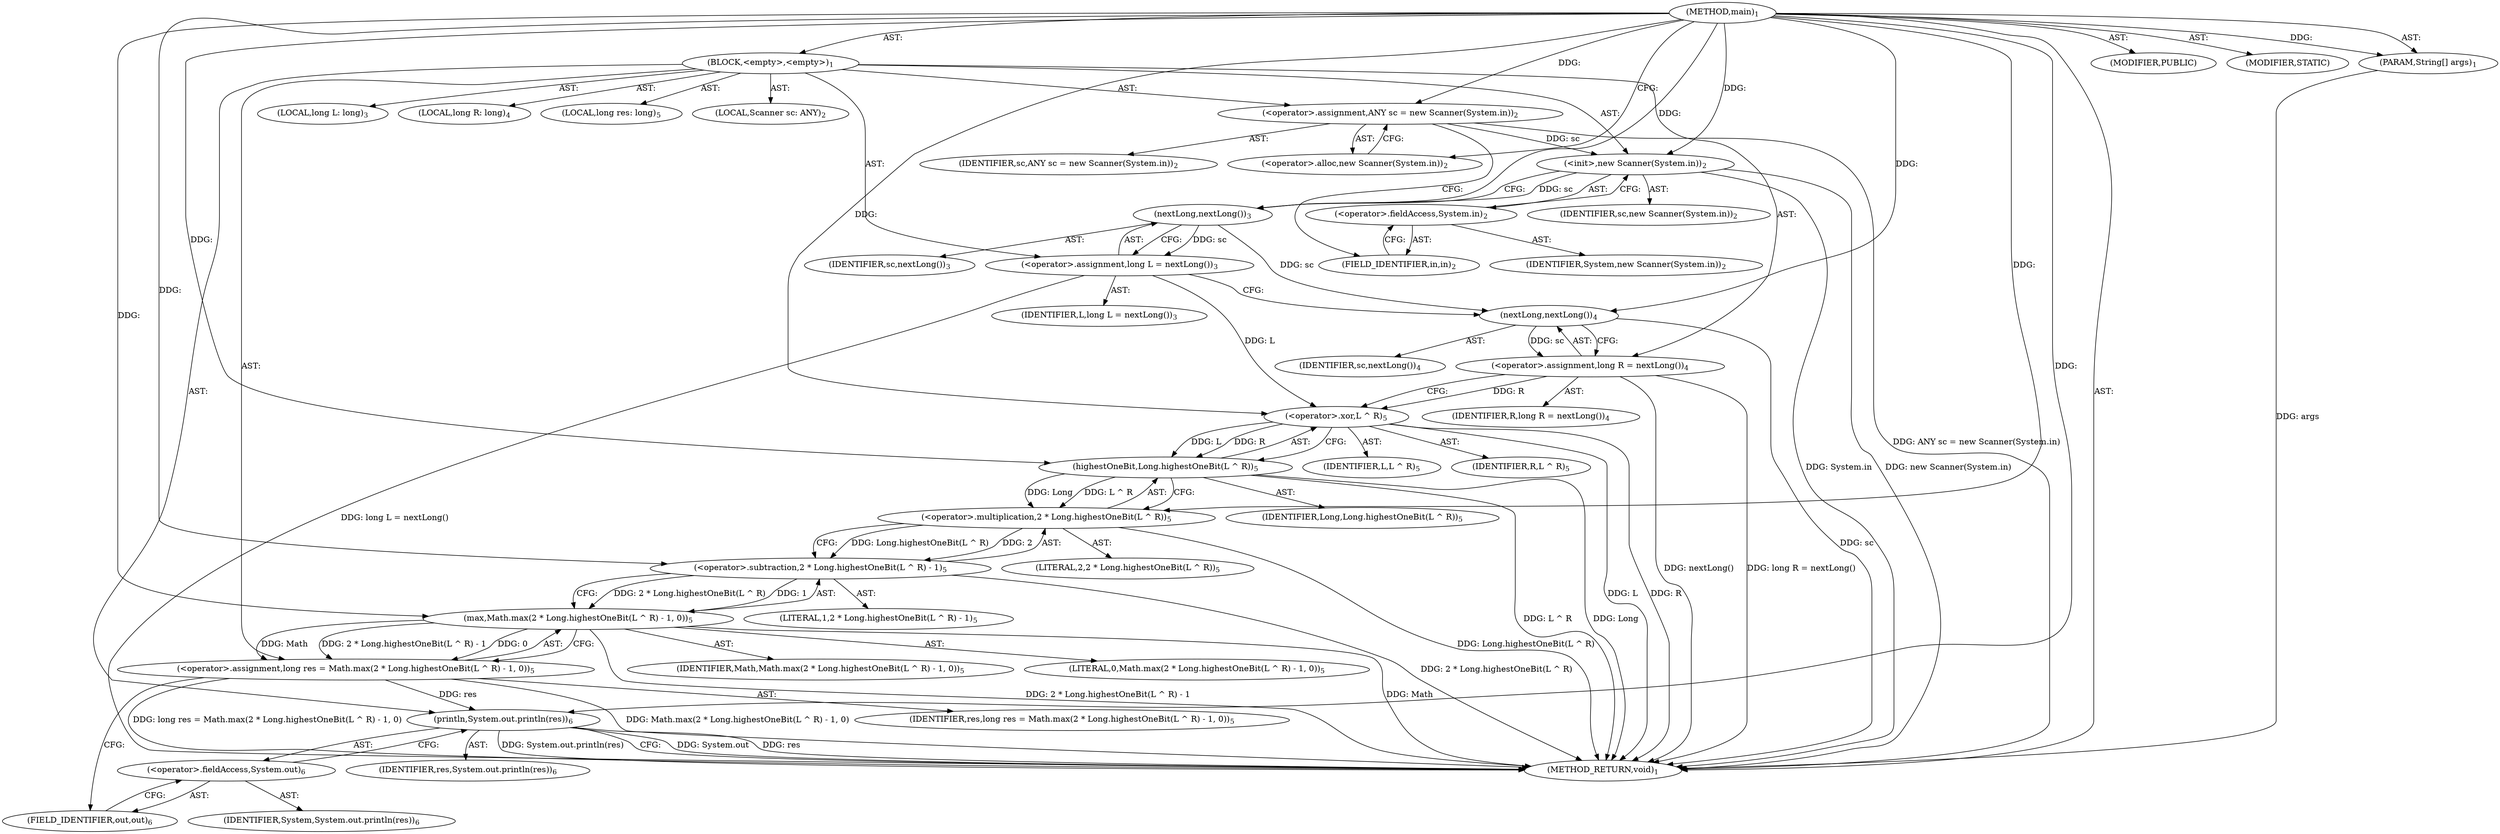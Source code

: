 digraph "main" {  
"19" [label = <(METHOD,main)<SUB>1</SUB>> ]
"20" [label = <(PARAM,String[] args)<SUB>1</SUB>> ]
"21" [label = <(BLOCK,&lt;empty&gt;,&lt;empty&gt;)<SUB>1</SUB>> ]
"4" [label = <(LOCAL,Scanner sc: ANY)<SUB>2</SUB>> ]
"22" [label = <(&lt;operator&gt;.assignment,ANY sc = new Scanner(System.in))<SUB>2</SUB>> ]
"23" [label = <(IDENTIFIER,sc,ANY sc = new Scanner(System.in))<SUB>2</SUB>> ]
"24" [label = <(&lt;operator&gt;.alloc,new Scanner(System.in))<SUB>2</SUB>> ]
"25" [label = <(&lt;init&gt;,new Scanner(System.in))<SUB>2</SUB>> ]
"3" [label = <(IDENTIFIER,sc,new Scanner(System.in))<SUB>2</SUB>> ]
"26" [label = <(&lt;operator&gt;.fieldAccess,System.in)<SUB>2</SUB>> ]
"27" [label = <(IDENTIFIER,System,new Scanner(System.in))<SUB>2</SUB>> ]
"28" [label = <(FIELD_IDENTIFIER,in,in)<SUB>2</SUB>> ]
"29" [label = <(LOCAL,long L: long)<SUB>3</SUB>> ]
"30" [label = <(&lt;operator&gt;.assignment,long L = nextLong())<SUB>3</SUB>> ]
"31" [label = <(IDENTIFIER,L,long L = nextLong())<SUB>3</SUB>> ]
"32" [label = <(nextLong,nextLong())<SUB>3</SUB>> ]
"33" [label = <(IDENTIFIER,sc,nextLong())<SUB>3</SUB>> ]
"34" [label = <(LOCAL,long R: long)<SUB>4</SUB>> ]
"35" [label = <(&lt;operator&gt;.assignment,long R = nextLong())<SUB>4</SUB>> ]
"36" [label = <(IDENTIFIER,R,long R = nextLong())<SUB>4</SUB>> ]
"37" [label = <(nextLong,nextLong())<SUB>4</SUB>> ]
"38" [label = <(IDENTIFIER,sc,nextLong())<SUB>4</SUB>> ]
"39" [label = <(LOCAL,long res: long)<SUB>5</SUB>> ]
"40" [label = <(&lt;operator&gt;.assignment,long res = Math.max(2 * Long.highestOneBit(L ^ R) - 1, 0))<SUB>5</SUB>> ]
"41" [label = <(IDENTIFIER,res,long res = Math.max(2 * Long.highestOneBit(L ^ R) - 1, 0))<SUB>5</SUB>> ]
"42" [label = <(max,Math.max(2 * Long.highestOneBit(L ^ R) - 1, 0))<SUB>5</SUB>> ]
"43" [label = <(IDENTIFIER,Math,Math.max(2 * Long.highestOneBit(L ^ R) - 1, 0))<SUB>5</SUB>> ]
"44" [label = <(&lt;operator&gt;.subtraction,2 * Long.highestOneBit(L ^ R) - 1)<SUB>5</SUB>> ]
"45" [label = <(&lt;operator&gt;.multiplication,2 * Long.highestOneBit(L ^ R))<SUB>5</SUB>> ]
"46" [label = <(LITERAL,2,2 * Long.highestOneBit(L ^ R))<SUB>5</SUB>> ]
"47" [label = <(highestOneBit,Long.highestOneBit(L ^ R))<SUB>5</SUB>> ]
"48" [label = <(IDENTIFIER,Long,Long.highestOneBit(L ^ R))<SUB>5</SUB>> ]
"49" [label = <(&lt;operator&gt;.xor,L ^ R)<SUB>5</SUB>> ]
"50" [label = <(IDENTIFIER,L,L ^ R)<SUB>5</SUB>> ]
"51" [label = <(IDENTIFIER,R,L ^ R)<SUB>5</SUB>> ]
"52" [label = <(LITERAL,1,2 * Long.highestOneBit(L ^ R) - 1)<SUB>5</SUB>> ]
"53" [label = <(LITERAL,0,Math.max(2 * Long.highestOneBit(L ^ R) - 1, 0))<SUB>5</SUB>> ]
"54" [label = <(println,System.out.println(res))<SUB>6</SUB>> ]
"55" [label = <(&lt;operator&gt;.fieldAccess,System.out)<SUB>6</SUB>> ]
"56" [label = <(IDENTIFIER,System,System.out.println(res))<SUB>6</SUB>> ]
"57" [label = <(FIELD_IDENTIFIER,out,out)<SUB>6</SUB>> ]
"58" [label = <(IDENTIFIER,res,System.out.println(res))<SUB>6</SUB>> ]
"59" [label = <(MODIFIER,PUBLIC)> ]
"60" [label = <(MODIFIER,STATIC)> ]
"61" [label = <(METHOD_RETURN,void)<SUB>1</SUB>> ]
  "19" -> "20"  [ label = "AST: "] 
  "19" -> "21"  [ label = "AST: "] 
  "19" -> "59"  [ label = "AST: "] 
  "19" -> "60"  [ label = "AST: "] 
  "19" -> "61"  [ label = "AST: "] 
  "21" -> "4"  [ label = "AST: "] 
  "21" -> "22"  [ label = "AST: "] 
  "21" -> "25"  [ label = "AST: "] 
  "21" -> "29"  [ label = "AST: "] 
  "21" -> "30"  [ label = "AST: "] 
  "21" -> "34"  [ label = "AST: "] 
  "21" -> "35"  [ label = "AST: "] 
  "21" -> "39"  [ label = "AST: "] 
  "21" -> "40"  [ label = "AST: "] 
  "21" -> "54"  [ label = "AST: "] 
  "22" -> "23"  [ label = "AST: "] 
  "22" -> "24"  [ label = "AST: "] 
  "25" -> "3"  [ label = "AST: "] 
  "25" -> "26"  [ label = "AST: "] 
  "26" -> "27"  [ label = "AST: "] 
  "26" -> "28"  [ label = "AST: "] 
  "30" -> "31"  [ label = "AST: "] 
  "30" -> "32"  [ label = "AST: "] 
  "32" -> "33"  [ label = "AST: "] 
  "35" -> "36"  [ label = "AST: "] 
  "35" -> "37"  [ label = "AST: "] 
  "37" -> "38"  [ label = "AST: "] 
  "40" -> "41"  [ label = "AST: "] 
  "40" -> "42"  [ label = "AST: "] 
  "42" -> "43"  [ label = "AST: "] 
  "42" -> "44"  [ label = "AST: "] 
  "42" -> "53"  [ label = "AST: "] 
  "44" -> "45"  [ label = "AST: "] 
  "44" -> "52"  [ label = "AST: "] 
  "45" -> "46"  [ label = "AST: "] 
  "45" -> "47"  [ label = "AST: "] 
  "47" -> "48"  [ label = "AST: "] 
  "47" -> "49"  [ label = "AST: "] 
  "49" -> "50"  [ label = "AST: "] 
  "49" -> "51"  [ label = "AST: "] 
  "54" -> "55"  [ label = "AST: "] 
  "54" -> "58"  [ label = "AST: "] 
  "55" -> "56"  [ label = "AST: "] 
  "55" -> "57"  [ label = "AST: "] 
  "22" -> "28"  [ label = "CFG: "] 
  "25" -> "32"  [ label = "CFG: "] 
  "30" -> "37"  [ label = "CFG: "] 
  "35" -> "49"  [ label = "CFG: "] 
  "40" -> "57"  [ label = "CFG: "] 
  "54" -> "61"  [ label = "CFG: "] 
  "24" -> "22"  [ label = "CFG: "] 
  "26" -> "25"  [ label = "CFG: "] 
  "32" -> "30"  [ label = "CFG: "] 
  "37" -> "35"  [ label = "CFG: "] 
  "42" -> "40"  [ label = "CFG: "] 
  "55" -> "54"  [ label = "CFG: "] 
  "28" -> "26"  [ label = "CFG: "] 
  "44" -> "42"  [ label = "CFG: "] 
  "57" -> "55"  [ label = "CFG: "] 
  "45" -> "44"  [ label = "CFG: "] 
  "47" -> "45"  [ label = "CFG: "] 
  "49" -> "47"  [ label = "CFG: "] 
  "19" -> "24"  [ label = "CFG: "] 
  "20" -> "61"  [ label = "DDG: args"] 
  "22" -> "61"  [ label = "DDG: ANY sc = new Scanner(System.in)"] 
  "25" -> "61"  [ label = "DDG: System.in"] 
  "25" -> "61"  [ label = "DDG: new Scanner(System.in)"] 
  "30" -> "61"  [ label = "DDG: long L = nextLong()"] 
  "37" -> "61"  [ label = "DDG: sc"] 
  "35" -> "61"  [ label = "DDG: nextLong()"] 
  "35" -> "61"  [ label = "DDG: long R = nextLong()"] 
  "49" -> "61"  [ label = "DDG: L"] 
  "49" -> "61"  [ label = "DDG: R"] 
  "47" -> "61"  [ label = "DDG: L ^ R"] 
  "45" -> "61"  [ label = "DDG: Long.highestOneBit(L ^ R)"] 
  "44" -> "61"  [ label = "DDG: 2 * Long.highestOneBit(L ^ R)"] 
  "42" -> "61"  [ label = "DDG: 2 * Long.highestOneBit(L ^ R) - 1"] 
  "40" -> "61"  [ label = "DDG: Math.max(2 * Long.highestOneBit(L ^ R) - 1, 0)"] 
  "40" -> "61"  [ label = "DDG: long res = Math.max(2 * Long.highestOneBit(L ^ R) - 1, 0)"] 
  "54" -> "61"  [ label = "DDG: System.out"] 
  "54" -> "61"  [ label = "DDG: res"] 
  "54" -> "61"  [ label = "DDG: System.out.println(res)"] 
  "47" -> "61"  [ label = "DDG: Long"] 
  "42" -> "61"  [ label = "DDG: Math"] 
  "19" -> "20"  [ label = "DDG: "] 
  "19" -> "22"  [ label = "DDG: "] 
  "32" -> "30"  [ label = "DDG: sc"] 
  "37" -> "35"  [ label = "DDG: sc"] 
  "42" -> "40"  [ label = "DDG: Math"] 
  "42" -> "40"  [ label = "DDG: 2 * Long.highestOneBit(L ^ R) - 1"] 
  "42" -> "40"  [ label = "DDG: 0"] 
  "22" -> "25"  [ label = "DDG: sc"] 
  "19" -> "25"  [ label = "DDG: "] 
  "40" -> "54"  [ label = "DDG: res"] 
  "19" -> "54"  [ label = "DDG: "] 
  "25" -> "32"  [ label = "DDG: sc"] 
  "19" -> "32"  [ label = "DDG: "] 
  "32" -> "37"  [ label = "DDG: sc"] 
  "19" -> "37"  [ label = "DDG: "] 
  "19" -> "42"  [ label = "DDG: "] 
  "44" -> "42"  [ label = "DDG: 2 * Long.highestOneBit(L ^ R)"] 
  "44" -> "42"  [ label = "DDG: 1"] 
  "45" -> "44"  [ label = "DDG: 2"] 
  "45" -> "44"  [ label = "DDG: Long.highestOneBit(L ^ R)"] 
  "19" -> "44"  [ label = "DDG: "] 
  "19" -> "45"  [ label = "DDG: "] 
  "47" -> "45"  [ label = "DDG: Long"] 
  "47" -> "45"  [ label = "DDG: L ^ R"] 
  "19" -> "47"  [ label = "DDG: "] 
  "49" -> "47"  [ label = "DDG: L"] 
  "49" -> "47"  [ label = "DDG: R"] 
  "30" -> "49"  [ label = "DDG: L"] 
  "19" -> "49"  [ label = "DDG: "] 
  "35" -> "49"  [ label = "DDG: R"] 
}
